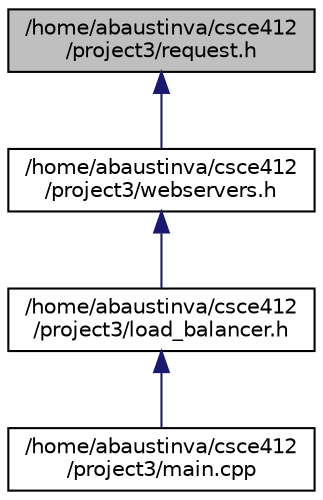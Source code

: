 digraph "/home/abaustinva/csce412/project3/request.h"
{
 // LATEX_PDF_SIZE
  edge [fontname="Helvetica",fontsize="10",labelfontname="Helvetica",labelfontsize="10"];
  node [fontname="Helvetica",fontsize="10",shape=record];
  Node1 [label="/home/abaustinva/csce412\l/project3/request.h",height=0.2,width=0.4,color="black", fillcolor="grey75", style="filled", fontcolor="black",tooltip="Defines the Request struct to hold web request data."];
  Node1 -> Node2 [dir="back",color="midnightblue",fontsize="10",style="solid",fontname="Helvetica"];
  Node2 [label="/home/abaustinva/csce412\l/project3/webservers.h",height=0.2,width=0.4,color="black", fillcolor="white", style="filled",URL="$webservers_8h.html",tooltip="Defines the WebServer class to handle web requests."];
  Node2 -> Node3 [dir="back",color="midnightblue",fontsize="10",style="solid",fontname="Helvetica"];
  Node3 [label="/home/abaustinva/csce412\l/project3/load_balancer.h",height=0.2,width=0.4,color="black", fillcolor="white", style="filled",URL="$load__balancer_8h.html",tooltip="Defines the LoadBalancer class for managing web servers and requests."];
  Node3 -> Node4 [dir="back",color="midnightblue",fontsize="10",style="solid",fontname="Helvetica"];
  Node4 [label="/home/abaustinva/csce412\l/project3/main.cpp",height=0.2,width=0.4,color="black", fillcolor="white", style="filled",URL="$main_8cpp.html",tooltip="This is the main driver program for the load balancer simulation."];
}
